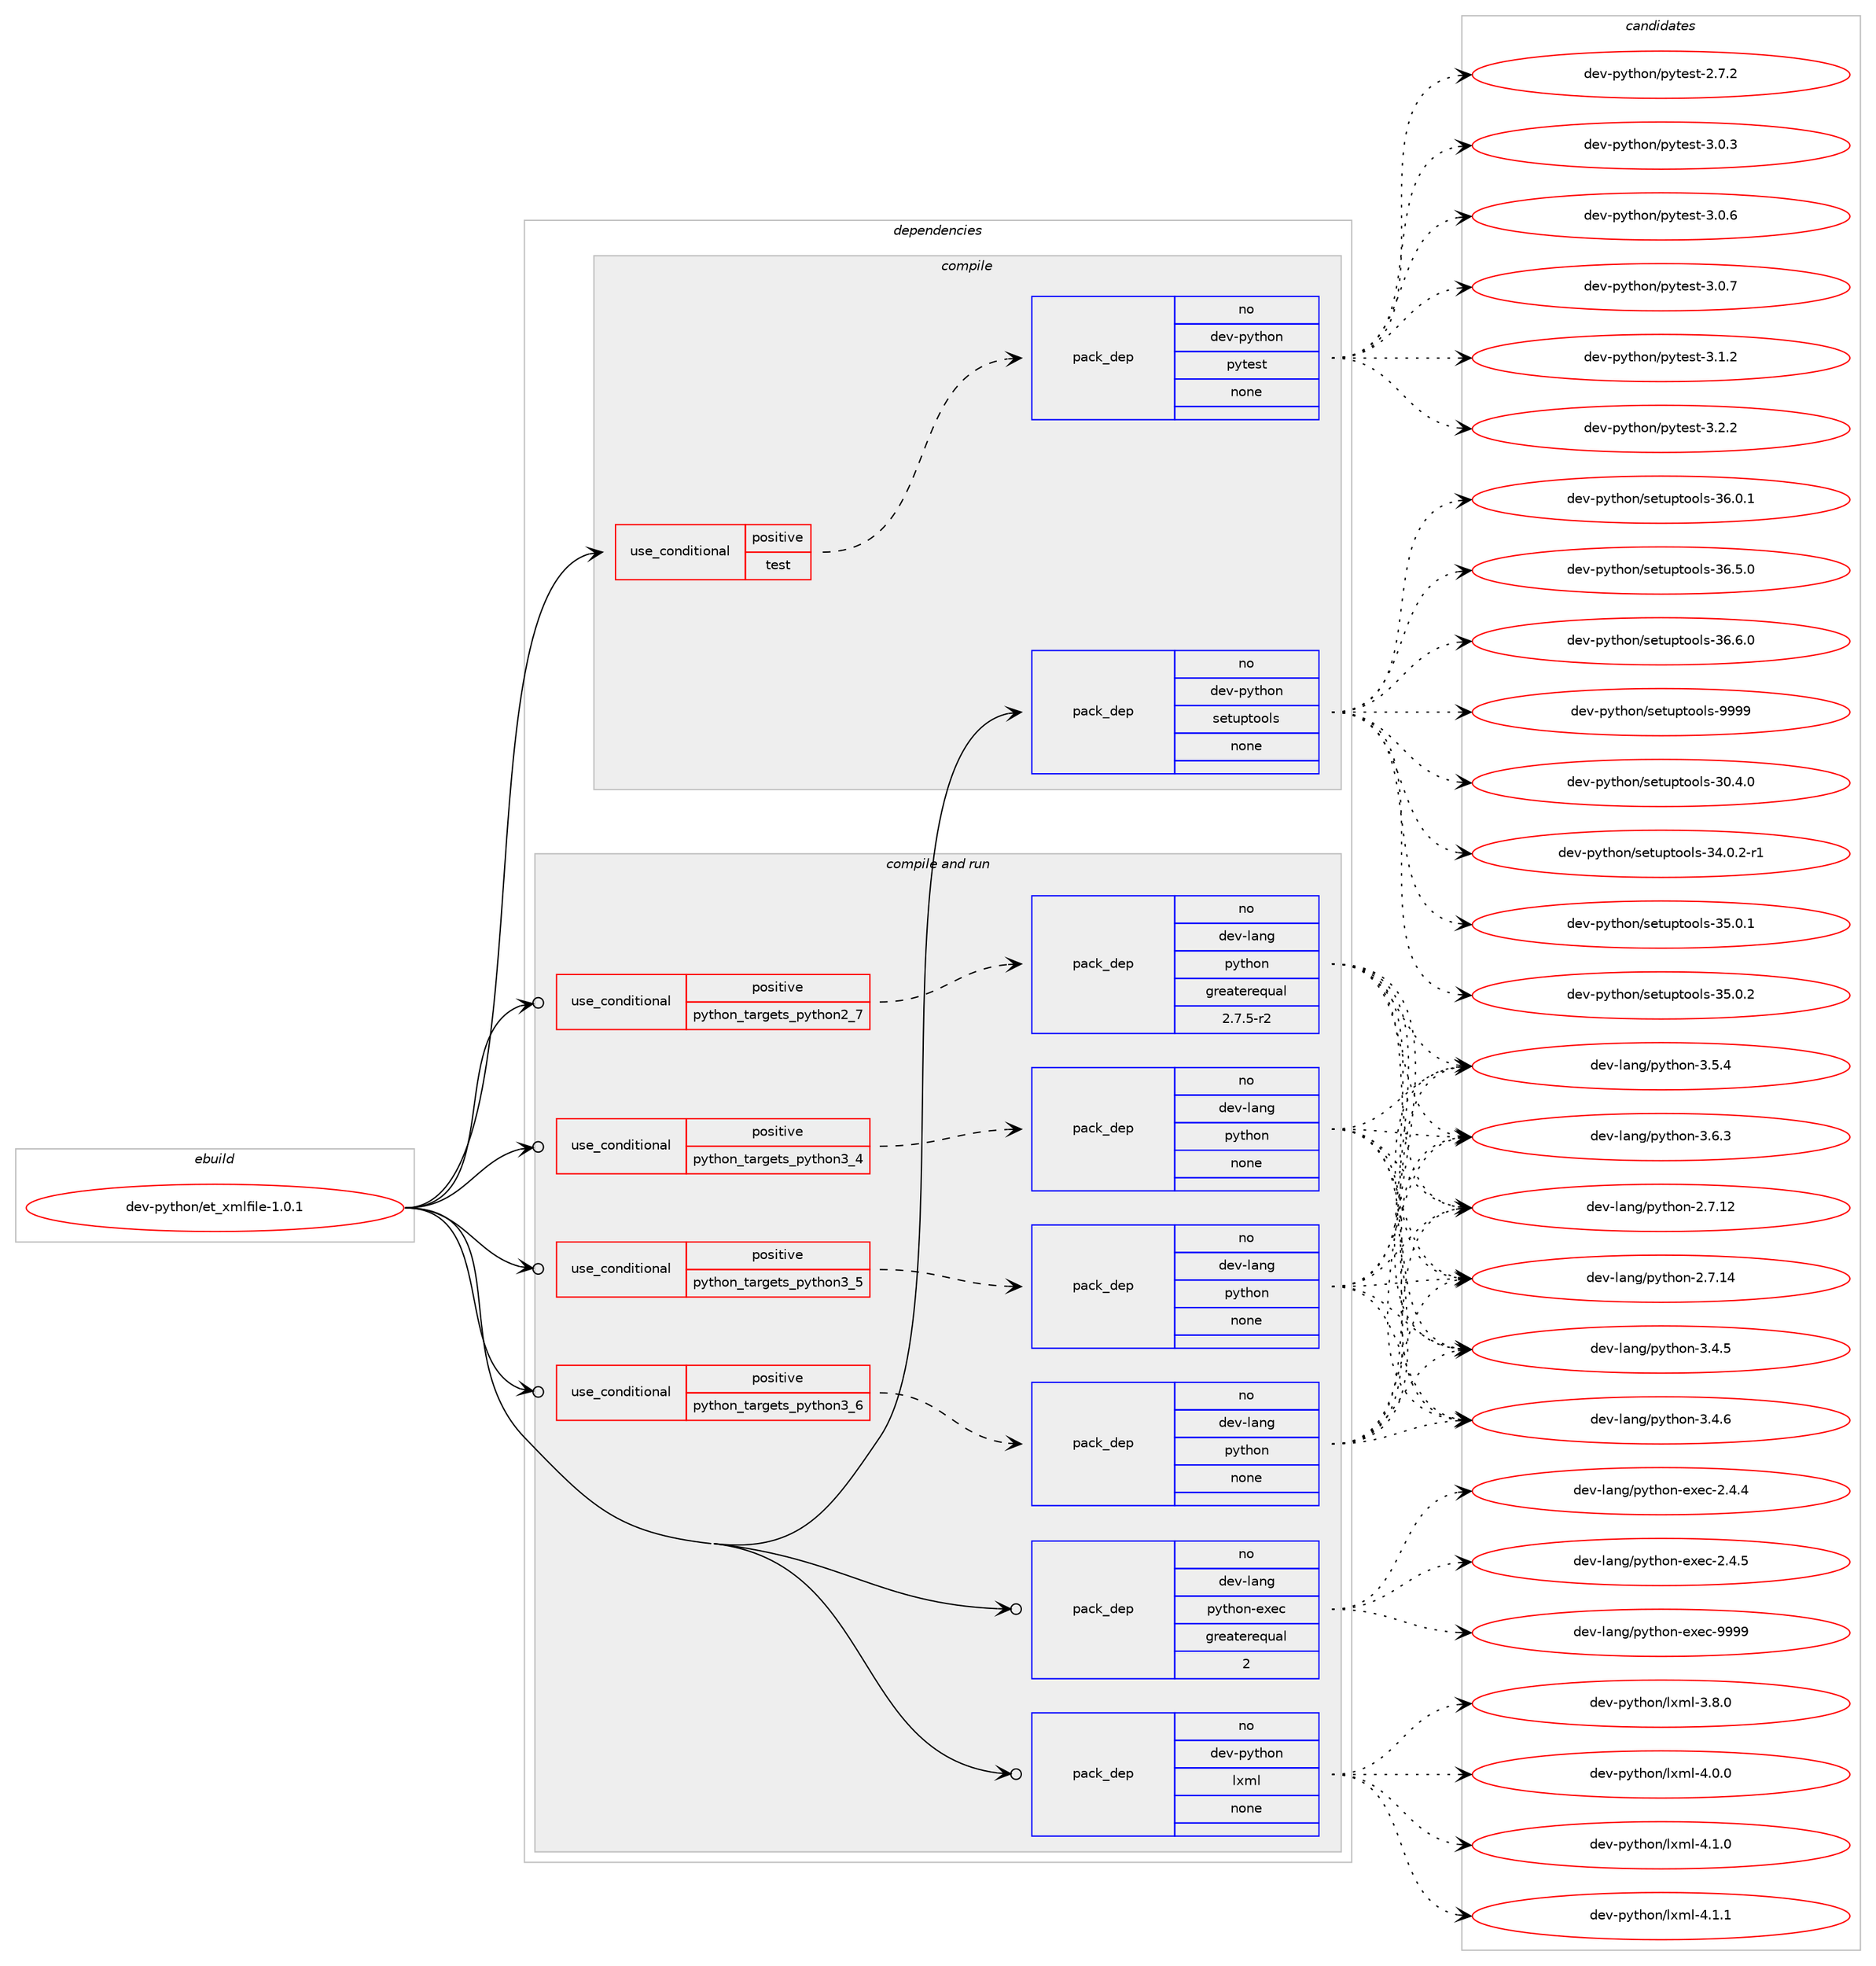 digraph prolog {

# *************
# Graph options
# *************

newrank=true;
concentrate=true;
compound=true;
graph [rankdir=LR,fontname=Helvetica,fontsize=10,ranksep=1.5];#, ranksep=2.5, nodesep=0.2];
edge  [arrowhead=vee];
node  [fontname=Helvetica,fontsize=10];

# **********
# The ebuild
# **********

subgraph cluster_leftcol {
color=gray;
rank=same;
label=<<i>ebuild</i>>;
id [label="dev-python/et_xmlfile-1.0.1", color=red, width=4, href="../dev-python/et_xmlfile-1.0.1.svg"];
}

# ****************
# The dependencies
# ****************

subgraph cluster_midcol {
color=gray;
label=<<i>dependencies</i>>;
subgraph cluster_compile {
fillcolor="#eeeeee";
style=filled;
label=<<i>compile</i>>;
subgraph cond32452 {
dependency156270 [label=<<TABLE BORDER="0" CELLBORDER="1" CELLSPACING="0" CELLPADDING="4"><TR><TD ROWSPAN="3" CELLPADDING="10">use_conditional</TD></TR><TR><TD>positive</TD></TR><TR><TD>test</TD></TR></TABLE>>, shape=none, color=red];
subgraph pack119981 {
dependency156271 [label=<<TABLE BORDER="0" CELLBORDER="1" CELLSPACING="0" CELLPADDING="4" WIDTH="220"><TR><TD ROWSPAN="6" CELLPADDING="30">pack_dep</TD></TR><TR><TD WIDTH="110">no</TD></TR><TR><TD>dev-python</TD></TR><TR><TD>pytest</TD></TR><TR><TD>none</TD></TR><TR><TD></TD></TR></TABLE>>, shape=none, color=blue];
}
dependency156270:e -> dependency156271:w [weight=20,style="dashed",arrowhead="vee"];
}
id:e -> dependency156270:w [weight=20,style="solid",arrowhead="vee"];
subgraph pack119982 {
dependency156272 [label=<<TABLE BORDER="0" CELLBORDER="1" CELLSPACING="0" CELLPADDING="4" WIDTH="220"><TR><TD ROWSPAN="6" CELLPADDING="30">pack_dep</TD></TR><TR><TD WIDTH="110">no</TD></TR><TR><TD>dev-python</TD></TR><TR><TD>setuptools</TD></TR><TR><TD>none</TD></TR><TR><TD></TD></TR></TABLE>>, shape=none, color=blue];
}
id:e -> dependency156272:w [weight=20,style="solid",arrowhead="vee"];
}
subgraph cluster_compileandrun {
fillcolor="#eeeeee";
style=filled;
label=<<i>compile and run</i>>;
subgraph cond32453 {
dependency156273 [label=<<TABLE BORDER="0" CELLBORDER="1" CELLSPACING="0" CELLPADDING="4"><TR><TD ROWSPAN="3" CELLPADDING="10">use_conditional</TD></TR><TR><TD>positive</TD></TR><TR><TD>python_targets_python2_7</TD></TR></TABLE>>, shape=none, color=red];
subgraph pack119983 {
dependency156274 [label=<<TABLE BORDER="0" CELLBORDER="1" CELLSPACING="0" CELLPADDING="4" WIDTH="220"><TR><TD ROWSPAN="6" CELLPADDING="30">pack_dep</TD></TR><TR><TD WIDTH="110">no</TD></TR><TR><TD>dev-lang</TD></TR><TR><TD>python</TD></TR><TR><TD>greaterequal</TD></TR><TR><TD>2.7.5-r2</TD></TR></TABLE>>, shape=none, color=blue];
}
dependency156273:e -> dependency156274:w [weight=20,style="dashed",arrowhead="vee"];
}
id:e -> dependency156273:w [weight=20,style="solid",arrowhead="odotvee"];
subgraph cond32454 {
dependency156275 [label=<<TABLE BORDER="0" CELLBORDER="1" CELLSPACING="0" CELLPADDING="4"><TR><TD ROWSPAN="3" CELLPADDING="10">use_conditional</TD></TR><TR><TD>positive</TD></TR><TR><TD>python_targets_python3_4</TD></TR></TABLE>>, shape=none, color=red];
subgraph pack119984 {
dependency156276 [label=<<TABLE BORDER="0" CELLBORDER="1" CELLSPACING="0" CELLPADDING="4" WIDTH="220"><TR><TD ROWSPAN="6" CELLPADDING="30">pack_dep</TD></TR><TR><TD WIDTH="110">no</TD></TR><TR><TD>dev-lang</TD></TR><TR><TD>python</TD></TR><TR><TD>none</TD></TR><TR><TD></TD></TR></TABLE>>, shape=none, color=blue];
}
dependency156275:e -> dependency156276:w [weight=20,style="dashed",arrowhead="vee"];
}
id:e -> dependency156275:w [weight=20,style="solid",arrowhead="odotvee"];
subgraph cond32455 {
dependency156277 [label=<<TABLE BORDER="0" CELLBORDER="1" CELLSPACING="0" CELLPADDING="4"><TR><TD ROWSPAN="3" CELLPADDING="10">use_conditional</TD></TR><TR><TD>positive</TD></TR><TR><TD>python_targets_python3_5</TD></TR></TABLE>>, shape=none, color=red];
subgraph pack119985 {
dependency156278 [label=<<TABLE BORDER="0" CELLBORDER="1" CELLSPACING="0" CELLPADDING="4" WIDTH="220"><TR><TD ROWSPAN="6" CELLPADDING="30">pack_dep</TD></TR><TR><TD WIDTH="110">no</TD></TR><TR><TD>dev-lang</TD></TR><TR><TD>python</TD></TR><TR><TD>none</TD></TR><TR><TD></TD></TR></TABLE>>, shape=none, color=blue];
}
dependency156277:e -> dependency156278:w [weight=20,style="dashed",arrowhead="vee"];
}
id:e -> dependency156277:w [weight=20,style="solid",arrowhead="odotvee"];
subgraph cond32456 {
dependency156279 [label=<<TABLE BORDER="0" CELLBORDER="1" CELLSPACING="0" CELLPADDING="4"><TR><TD ROWSPAN="3" CELLPADDING="10">use_conditional</TD></TR><TR><TD>positive</TD></TR><TR><TD>python_targets_python3_6</TD></TR></TABLE>>, shape=none, color=red];
subgraph pack119986 {
dependency156280 [label=<<TABLE BORDER="0" CELLBORDER="1" CELLSPACING="0" CELLPADDING="4" WIDTH="220"><TR><TD ROWSPAN="6" CELLPADDING="30">pack_dep</TD></TR><TR><TD WIDTH="110">no</TD></TR><TR><TD>dev-lang</TD></TR><TR><TD>python</TD></TR><TR><TD>none</TD></TR><TR><TD></TD></TR></TABLE>>, shape=none, color=blue];
}
dependency156279:e -> dependency156280:w [weight=20,style="dashed",arrowhead="vee"];
}
id:e -> dependency156279:w [weight=20,style="solid",arrowhead="odotvee"];
subgraph pack119987 {
dependency156281 [label=<<TABLE BORDER="0" CELLBORDER="1" CELLSPACING="0" CELLPADDING="4" WIDTH="220"><TR><TD ROWSPAN="6" CELLPADDING="30">pack_dep</TD></TR><TR><TD WIDTH="110">no</TD></TR><TR><TD>dev-lang</TD></TR><TR><TD>python-exec</TD></TR><TR><TD>greaterequal</TD></TR><TR><TD>2</TD></TR></TABLE>>, shape=none, color=blue];
}
id:e -> dependency156281:w [weight=20,style="solid",arrowhead="odotvee"];
subgraph pack119988 {
dependency156282 [label=<<TABLE BORDER="0" CELLBORDER="1" CELLSPACING="0" CELLPADDING="4" WIDTH="220"><TR><TD ROWSPAN="6" CELLPADDING="30">pack_dep</TD></TR><TR><TD WIDTH="110">no</TD></TR><TR><TD>dev-python</TD></TR><TR><TD>lxml</TD></TR><TR><TD>none</TD></TR><TR><TD></TD></TR></TABLE>>, shape=none, color=blue];
}
id:e -> dependency156282:w [weight=20,style="solid",arrowhead="odotvee"];
}
subgraph cluster_run {
fillcolor="#eeeeee";
style=filled;
label=<<i>run</i>>;
}
}

# **************
# The candidates
# **************

subgraph cluster_choices {
rank=same;
color=gray;
label=<<i>candidates</i>>;

subgraph choice119981 {
color=black;
nodesep=1;
choice1001011184511212111610411111047112121116101115116455046554650 [label="dev-python/pytest-2.7.2", color=red, width=4,href="../dev-python/pytest-2.7.2.svg"];
choice1001011184511212111610411111047112121116101115116455146484651 [label="dev-python/pytest-3.0.3", color=red, width=4,href="../dev-python/pytest-3.0.3.svg"];
choice1001011184511212111610411111047112121116101115116455146484654 [label="dev-python/pytest-3.0.6", color=red, width=4,href="../dev-python/pytest-3.0.6.svg"];
choice1001011184511212111610411111047112121116101115116455146484655 [label="dev-python/pytest-3.0.7", color=red, width=4,href="../dev-python/pytest-3.0.7.svg"];
choice1001011184511212111610411111047112121116101115116455146494650 [label="dev-python/pytest-3.1.2", color=red, width=4,href="../dev-python/pytest-3.1.2.svg"];
choice1001011184511212111610411111047112121116101115116455146504650 [label="dev-python/pytest-3.2.2", color=red, width=4,href="../dev-python/pytest-3.2.2.svg"];
dependency156271:e -> choice1001011184511212111610411111047112121116101115116455046554650:w [style=dotted,weight="100"];
dependency156271:e -> choice1001011184511212111610411111047112121116101115116455146484651:w [style=dotted,weight="100"];
dependency156271:e -> choice1001011184511212111610411111047112121116101115116455146484654:w [style=dotted,weight="100"];
dependency156271:e -> choice1001011184511212111610411111047112121116101115116455146484655:w [style=dotted,weight="100"];
dependency156271:e -> choice1001011184511212111610411111047112121116101115116455146494650:w [style=dotted,weight="100"];
dependency156271:e -> choice1001011184511212111610411111047112121116101115116455146504650:w [style=dotted,weight="100"];
}
subgraph choice119982 {
color=black;
nodesep=1;
choice100101118451121211161041111104711510111611711211611111110811545514846524648 [label="dev-python/setuptools-30.4.0", color=red, width=4,href="../dev-python/setuptools-30.4.0.svg"];
choice1001011184511212111610411111047115101116117112116111111108115455152464846504511449 [label="dev-python/setuptools-34.0.2-r1", color=red, width=4,href="../dev-python/setuptools-34.0.2-r1.svg"];
choice100101118451121211161041111104711510111611711211611111110811545515346484649 [label="dev-python/setuptools-35.0.1", color=red, width=4,href="../dev-python/setuptools-35.0.1.svg"];
choice100101118451121211161041111104711510111611711211611111110811545515346484650 [label="dev-python/setuptools-35.0.2", color=red, width=4,href="../dev-python/setuptools-35.0.2.svg"];
choice100101118451121211161041111104711510111611711211611111110811545515446484649 [label="dev-python/setuptools-36.0.1", color=red, width=4,href="../dev-python/setuptools-36.0.1.svg"];
choice100101118451121211161041111104711510111611711211611111110811545515446534648 [label="dev-python/setuptools-36.5.0", color=red, width=4,href="../dev-python/setuptools-36.5.0.svg"];
choice100101118451121211161041111104711510111611711211611111110811545515446544648 [label="dev-python/setuptools-36.6.0", color=red, width=4,href="../dev-python/setuptools-36.6.0.svg"];
choice10010111845112121116104111110471151011161171121161111111081154557575757 [label="dev-python/setuptools-9999", color=red, width=4,href="../dev-python/setuptools-9999.svg"];
dependency156272:e -> choice100101118451121211161041111104711510111611711211611111110811545514846524648:w [style=dotted,weight="100"];
dependency156272:e -> choice1001011184511212111610411111047115101116117112116111111108115455152464846504511449:w [style=dotted,weight="100"];
dependency156272:e -> choice100101118451121211161041111104711510111611711211611111110811545515346484649:w [style=dotted,weight="100"];
dependency156272:e -> choice100101118451121211161041111104711510111611711211611111110811545515346484650:w [style=dotted,weight="100"];
dependency156272:e -> choice100101118451121211161041111104711510111611711211611111110811545515446484649:w [style=dotted,weight="100"];
dependency156272:e -> choice100101118451121211161041111104711510111611711211611111110811545515446534648:w [style=dotted,weight="100"];
dependency156272:e -> choice100101118451121211161041111104711510111611711211611111110811545515446544648:w [style=dotted,weight="100"];
dependency156272:e -> choice10010111845112121116104111110471151011161171121161111111081154557575757:w [style=dotted,weight="100"];
}
subgraph choice119983 {
color=black;
nodesep=1;
choice10010111845108971101034711212111610411111045504655464950 [label="dev-lang/python-2.7.12", color=red, width=4,href="../dev-lang/python-2.7.12.svg"];
choice10010111845108971101034711212111610411111045504655464952 [label="dev-lang/python-2.7.14", color=red, width=4,href="../dev-lang/python-2.7.14.svg"];
choice100101118451089711010347112121116104111110455146524653 [label="dev-lang/python-3.4.5", color=red, width=4,href="../dev-lang/python-3.4.5.svg"];
choice100101118451089711010347112121116104111110455146524654 [label="dev-lang/python-3.4.6", color=red, width=4,href="../dev-lang/python-3.4.6.svg"];
choice100101118451089711010347112121116104111110455146534652 [label="dev-lang/python-3.5.4", color=red, width=4,href="../dev-lang/python-3.5.4.svg"];
choice100101118451089711010347112121116104111110455146544651 [label="dev-lang/python-3.6.3", color=red, width=4,href="../dev-lang/python-3.6.3.svg"];
dependency156274:e -> choice10010111845108971101034711212111610411111045504655464950:w [style=dotted,weight="100"];
dependency156274:e -> choice10010111845108971101034711212111610411111045504655464952:w [style=dotted,weight="100"];
dependency156274:e -> choice100101118451089711010347112121116104111110455146524653:w [style=dotted,weight="100"];
dependency156274:e -> choice100101118451089711010347112121116104111110455146524654:w [style=dotted,weight="100"];
dependency156274:e -> choice100101118451089711010347112121116104111110455146534652:w [style=dotted,weight="100"];
dependency156274:e -> choice100101118451089711010347112121116104111110455146544651:w [style=dotted,weight="100"];
}
subgraph choice119984 {
color=black;
nodesep=1;
choice10010111845108971101034711212111610411111045504655464950 [label="dev-lang/python-2.7.12", color=red, width=4,href="../dev-lang/python-2.7.12.svg"];
choice10010111845108971101034711212111610411111045504655464952 [label="dev-lang/python-2.7.14", color=red, width=4,href="../dev-lang/python-2.7.14.svg"];
choice100101118451089711010347112121116104111110455146524653 [label="dev-lang/python-3.4.5", color=red, width=4,href="../dev-lang/python-3.4.5.svg"];
choice100101118451089711010347112121116104111110455146524654 [label="dev-lang/python-3.4.6", color=red, width=4,href="../dev-lang/python-3.4.6.svg"];
choice100101118451089711010347112121116104111110455146534652 [label="dev-lang/python-3.5.4", color=red, width=4,href="../dev-lang/python-3.5.4.svg"];
choice100101118451089711010347112121116104111110455146544651 [label="dev-lang/python-3.6.3", color=red, width=4,href="../dev-lang/python-3.6.3.svg"];
dependency156276:e -> choice10010111845108971101034711212111610411111045504655464950:w [style=dotted,weight="100"];
dependency156276:e -> choice10010111845108971101034711212111610411111045504655464952:w [style=dotted,weight="100"];
dependency156276:e -> choice100101118451089711010347112121116104111110455146524653:w [style=dotted,weight="100"];
dependency156276:e -> choice100101118451089711010347112121116104111110455146524654:w [style=dotted,weight="100"];
dependency156276:e -> choice100101118451089711010347112121116104111110455146534652:w [style=dotted,weight="100"];
dependency156276:e -> choice100101118451089711010347112121116104111110455146544651:w [style=dotted,weight="100"];
}
subgraph choice119985 {
color=black;
nodesep=1;
choice10010111845108971101034711212111610411111045504655464950 [label="dev-lang/python-2.7.12", color=red, width=4,href="../dev-lang/python-2.7.12.svg"];
choice10010111845108971101034711212111610411111045504655464952 [label="dev-lang/python-2.7.14", color=red, width=4,href="../dev-lang/python-2.7.14.svg"];
choice100101118451089711010347112121116104111110455146524653 [label="dev-lang/python-3.4.5", color=red, width=4,href="../dev-lang/python-3.4.5.svg"];
choice100101118451089711010347112121116104111110455146524654 [label="dev-lang/python-3.4.6", color=red, width=4,href="../dev-lang/python-3.4.6.svg"];
choice100101118451089711010347112121116104111110455146534652 [label="dev-lang/python-3.5.4", color=red, width=4,href="../dev-lang/python-3.5.4.svg"];
choice100101118451089711010347112121116104111110455146544651 [label="dev-lang/python-3.6.3", color=red, width=4,href="../dev-lang/python-3.6.3.svg"];
dependency156278:e -> choice10010111845108971101034711212111610411111045504655464950:w [style=dotted,weight="100"];
dependency156278:e -> choice10010111845108971101034711212111610411111045504655464952:w [style=dotted,weight="100"];
dependency156278:e -> choice100101118451089711010347112121116104111110455146524653:w [style=dotted,weight="100"];
dependency156278:e -> choice100101118451089711010347112121116104111110455146524654:w [style=dotted,weight="100"];
dependency156278:e -> choice100101118451089711010347112121116104111110455146534652:w [style=dotted,weight="100"];
dependency156278:e -> choice100101118451089711010347112121116104111110455146544651:w [style=dotted,weight="100"];
}
subgraph choice119986 {
color=black;
nodesep=1;
choice10010111845108971101034711212111610411111045504655464950 [label="dev-lang/python-2.7.12", color=red, width=4,href="../dev-lang/python-2.7.12.svg"];
choice10010111845108971101034711212111610411111045504655464952 [label="dev-lang/python-2.7.14", color=red, width=4,href="../dev-lang/python-2.7.14.svg"];
choice100101118451089711010347112121116104111110455146524653 [label="dev-lang/python-3.4.5", color=red, width=4,href="../dev-lang/python-3.4.5.svg"];
choice100101118451089711010347112121116104111110455146524654 [label="dev-lang/python-3.4.6", color=red, width=4,href="../dev-lang/python-3.4.6.svg"];
choice100101118451089711010347112121116104111110455146534652 [label="dev-lang/python-3.5.4", color=red, width=4,href="../dev-lang/python-3.5.4.svg"];
choice100101118451089711010347112121116104111110455146544651 [label="dev-lang/python-3.6.3", color=red, width=4,href="../dev-lang/python-3.6.3.svg"];
dependency156280:e -> choice10010111845108971101034711212111610411111045504655464950:w [style=dotted,weight="100"];
dependency156280:e -> choice10010111845108971101034711212111610411111045504655464952:w [style=dotted,weight="100"];
dependency156280:e -> choice100101118451089711010347112121116104111110455146524653:w [style=dotted,weight="100"];
dependency156280:e -> choice100101118451089711010347112121116104111110455146524654:w [style=dotted,weight="100"];
dependency156280:e -> choice100101118451089711010347112121116104111110455146534652:w [style=dotted,weight="100"];
dependency156280:e -> choice100101118451089711010347112121116104111110455146544651:w [style=dotted,weight="100"];
}
subgraph choice119987 {
color=black;
nodesep=1;
choice1001011184510897110103471121211161041111104510112010199455046524652 [label="dev-lang/python-exec-2.4.4", color=red, width=4,href="../dev-lang/python-exec-2.4.4.svg"];
choice1001011184510897110103471121211161041111104510112010199455046524653 [label="dev-lang/python-exec-2.4.5", color=red, width=4,href="../dev-lang/python-exec-2.4.5.svg"];
choice10010111845108971101034711212111610411111045101120101994557575757 [label="dev-lang/python-exec-9999", color=red, width=4,href="../dev-lang/python-exec-9999.svg"];
dependency156281:e -> choice1001011184510897110103471121211161041111104510112010199455046524652:w [style=dotted,weight="100"];
dependency156281:e -> choice1001011184510897110103471121211161041111104510112010199455046524653:w [style=dotted,weight="100"];
dependency156281:e -> choice10010111845108971101034711212111610411111045101120101994557575757:w [style=dotted,weight="100"];
}
subgraph choice119988 {
color=black;
nodesep=1;
choice1001011184511212111610411111047108120109108455146564648 [label="dev-python/lxml-3.8.0", color=red, width=4,href="../dev-python/lxml-3.8.0.svg"];
choice1001011184511212111610411111047108120109108455246484648 [label="dev-python/lxml-4.0.0", color=red, width=4,href="../dev-python/lxml-4.0.0.svg"];
choice1001011184511212111610411111047108120109108455246494648 [label="dev-python/lxml-4.1.0", color=red, width=4,href="../dev-python/lxml-4.1.0.svg"];
choice1001011184511212111610411111047108120109108455246494649 [label="dev-python/lxml-4.1.1", color=red, width=4,href="../dev-python/lxml-4.1.1.svg"];
dependency156282:e -> choice1001011184511212111610411111047108120109108455146564648:w [style=dotted,weight="100"];
dependency156282:e -> choice1001011184511212111610411111047108120109108455246484648:w [style=dotted,weight="100"];
dependency156282:e -> choice1001011184511212111610411111047108120109108455246494648:w [style=dotted,weight="100"];
dependency156282:e -> choice1001011184511212111610411111047108120109108455246494649:w [style=dotted,weight="100"];
}
}

}
